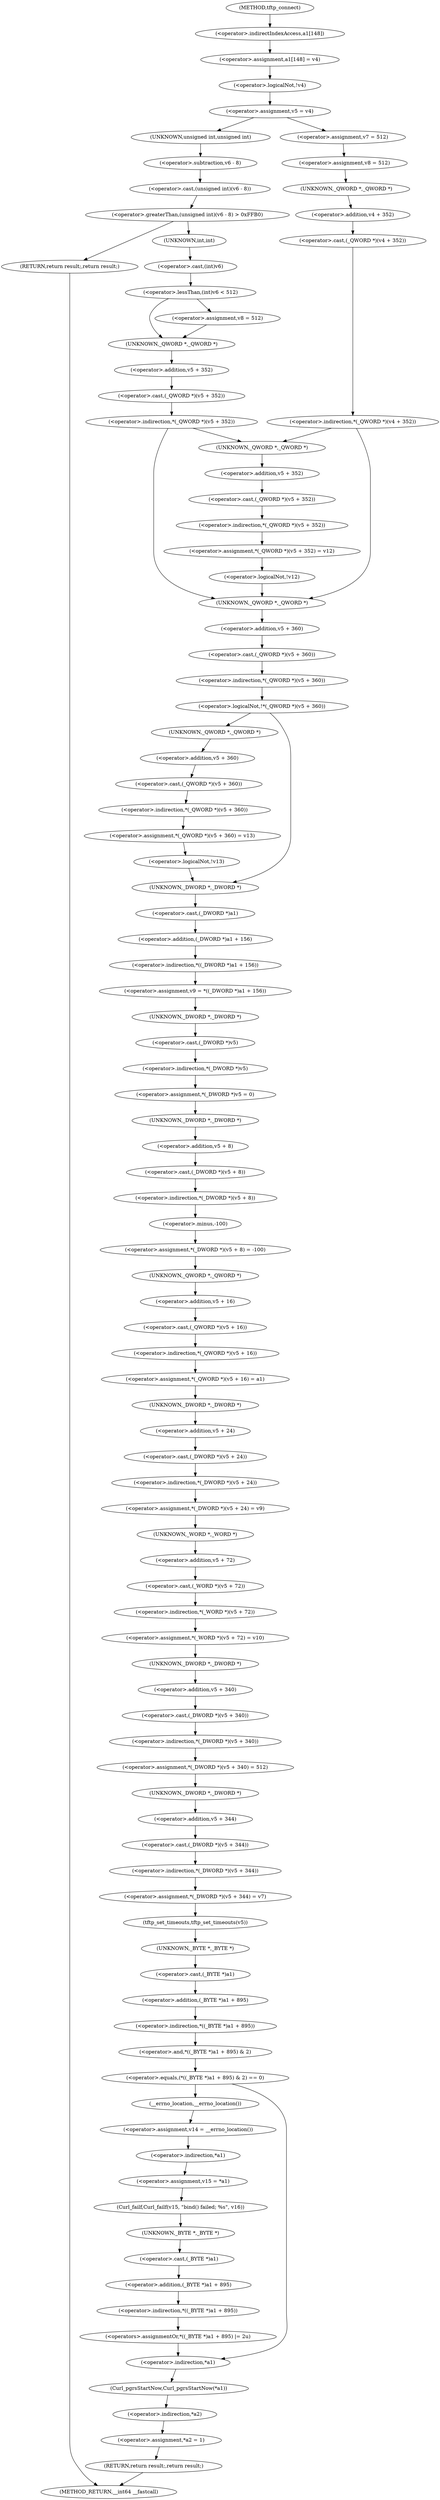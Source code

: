 digraph tftp_connect {  
"1000133" [label = "(<operator>.assignment,a1[148] = v4)" ]
"1000134" [label = "(<operator>.indirectIndexAccess,a1[148])" ]
"1000139" [label = "(<operator>.logicalNot,!v4)" ]
"1000142" [label = "(<operator>.assignment,v5 = v4)" ]
"1000150" [label = "(<operator>.greaterThan,(unsigned int)(v6 - 8) > 0xFFB0)" ]
"1000151" [label = "(<operator>.cast,(unsigned int)(v6 - 8))" ]
"1000152" [label = "(UNKNOWN,unsigned int,unsigned int)" ]
"1000153" [label = "(<operator>.subtraction,v6 - 8)" ]
"1000157" [label = "(RETURN,return result;,return result;)" ]
"1000160" [label = "(<operator>.lessThan,(int)v6 < 512)" ]
"1000161" [label = "(<operator>.cast,(int)v6)" ]
"1000162" [label = "(UNKNOWN,int,int)" ]
"1000165" [label = "(<operator>.assignment,v8 = 512)" ]
"1000170" [label = "(<operator>.indirection,*(_QWORD *)(v5 + 352))" ]
"1000171" [label = "(<operator>.cast,(_QWORD *)(v5 + 352))" ]
"1000172" [label = "(UNKNOWN,_QWORD *,_QWORD *)" ]
"1000173" [label = "(<operator>.addition,v5 + 352)" ]
"1000179" [label = "(<operator>.assignment,v7 = 512)" ]
"1000182" [label = "(<operator>.assignment,v8 = 512)" ]
"1000186" [label = "(<operator>.indirection,*(_QWORD *)(v4 + 352))" ]
"1000187" [label = "(<operator>.cast,(_QWORD *)(v4 + 352))" ]
"1000188" [label = "(UNKNOWN,_QWORD *,_QWORD *)" ]
"1000189" [label = "(<operator>.addition,v4 + 352)" ]
"1000193" [label = "(<operator>.assignment,*(_QWORD *)(v5 + 352) = v12)" ]
"1000194" [label = "(<operator>.indirection,*(_QWORD *)(v5 + 352))" ]
"1000195" [label = "(<operator>.cast,(_QWORD *)(v5 + 352))" ]
"1000196" [label = "(UNKNOWN,_QWORD *,_QWORD *)" ]
"1000197" [label = "(<operator>.addition,v5 + 352)" ]
"1000202" [label = "(<operator>.logicalNot,!v12)" ]
"1000207" [label = "(<operator>.logicalNot,!*(_QWORD *)(v5 + 360))" ]
"1000208" [label = "(<operator>.indirection,*(_QWORD *)(v5 + 360))" ]
"1000209" [label = "(<operator>.cast,(_QWORD *)(v5 + 360))" ]
"1000210" [label = "(UNKNOWN,_QWORD *,_QWORD *)" ]
"1000211" [label = "(<operator>.addition,v5 + 360)" ]
"1000215" [label = "(<operator>.assignment,*(_QWORD *)(v5 + 360) = v13)" ]
"1000216" [label = "(<operator>.indirection,*(_QWORD *)(v5 + 360))" ]
"1000217" [label = "(<operator>.cast,(_QWORD *)(v5 + 360))" ]
"1000218" [label = "(UNKNOWN,_QWORD *,_QWORD *)" ]
"1000219" [label = "(<operator>.addition,v5 + 360)" ]
"1000224" [label = "(<operator>.logicalNot,!v13)" ]
"1000227" [label = "(<operator>.assignment,v9 = *((_DWORD *)a1 + 156))" ]
"1000229" [label = "(<operator>.indirection,*((_DWORD *)a1 + 156))" ]
"1000230" [label = "(<operator>.addition,(_DWORD *)a1 + 156)" ]
"1000231" [label = "(<operator>.cast,(_DWORD *)a1)" ]
"1000232" [label = "(UNKNOWN,_DWORD *,_DWORD *)" ]
"1000235" [label = "(<operator>.assignment,*(_DWORD *)v5 = 0)" ]
"1000236" [label = "(<operator>.indirection,*(_DWORD *)v5)" ]
"1000237" [label = "(<operator>.cast,(_DWORD *)v5)" ]
"1000238" [label = "(UNKNOWN,_DWORD *,_DWORD *)" ]
"1000241" [label = "(<operator>.assignment,*(_DWORD *)(v5 + 8) = -100)" ]
"1000242" [label = "(<operator>.indirection,*(_DWORD *)(v5 + 8))" ]
"1000243" [label = "(<operator>.cast,(_DWORD *)(v5 + 8))" ]
"1000244" [label = "(UNKNOWN,_DWORD *,_DWORD *)" ]
"1000245" [label = "(<operator>.addition,v5 + 8)" ]
"1000248" [label = "(<operator>.minus,-100)" ]
"1000250" [label = "(<operator>.assignment,*(_QWORD *)(v5 + 16) = a1)" ]
"1000251" [label = "(<operator>.indirection,*(_QWORD *)(v5 + 16))" ]
"1000252" [label = "(<operator>.cast,(_QWORD *)(v5 + 16))" ]
"1000253" [label = "(UNKNOWN,_QWORD *,_QWORD *)" ]
"1000254" [label = "(<operator>.addition,v5 + 16)" ]
"1000258" [label = "(<operator>.assignment,*(_DWORD *)(v5 + 24) = v9)" ]
"1000259" [label = "(<operator>.indirection,*(_DWORD *)(v5 + 24))" ]
"1000260" [label = "(<operator>.cast,(_DWORD *)(v5 + 24))" ]
"1000261" [label = "(UNKNOWN,_DWORD *,_DWORD *)" ]
"1000262" [label = "(<operator>.addition,v5 + 24)" ]
"1000266" [label = "(<operator>.assignment,*(_WORD *)(v5 + 72) = v10)" ]
"1000267" [label = "(<operator>.indirection,*(_WORD *)(v5 + 72))" ]
"1000268" [label = "(<operator>.cast,(_WORD *)(v5 + 72))" ]
"1000269" [label = "(UNKNOWN,_WORD *,_WORD *)" ]
"1000270" [label = "(<operator>.addition,v5 + 72)" ]
"1000274" [label = "(<operator>.assignment,*(_DWORD *)(v5 + 340) = 512)" ]
"1000275" [label = "(<operator>.indirection,*(_DWORD *)(v5 + 340))" ]
"1000276" [label = "(<operator>.cast,(_DWORD *)(v5 + 340))" ]
"1000277" [label = "(UNKNOWN,_DWORD *,_DWORD *)" ]
"1000278" [label = "(<operator>.addition,v5 + 340)" ]
"1000282" [label = "(<operator>.assignment,*(_DWORD *)(v5 + 344) = v7)" ]
"1000283" [label = "(<operator>.indirection,*(_DWORD *)(v5 + 344))" ]
"1000284" [label = "(<operator>.cast,(_DWORD *)(v5 + 344))" ]
"1000285" [label = "(UNKNOWN,_DWORD *,_DWORD *)" ]
"1000286" [label = "(<operator>.addition,v5 + 344)" ]
"1000290" [label = "(tftp_set_timeouts,tftp_set_timeouts(v5))" ]
"1000293" [label = "(<operator>.equals,(*((_BYTE *)a1 + 895) & 2) == 0)" ]
"1000294" [label = "(<operator>.and,*((_BYTE *)a1 + 895) & 2)" ]
"1000295" [label = "(<operator>.indirection,*((_BYTE *)a1 + 895))" ]
"1000296" [label = "(<operator>.addition,(_BYTE *)a1 + 895)" ]
"1000297" [label = "(<operator>.cast,(_BYTE *)a1)" ]
"1000298" [label = "(UNKNOWN,_BYTE *,_BYTE *)" ]
"1000305" [label = "(<operator>.assignment,v14 = __errno_location())" ]
"1000307" [label = "(__errno_location,__errno_location())" ]
"1000308" [label = "(<operator>.assignment,v15 = *a1)" ]
"1000310" [label = "(<operator>.indirection,*a1)" ]
"1000312" [label = "(Curl_failf,Curl_failf(v15, \"bind() failed; %s\", v16))" ]
"1000317" [label = "(<operators>.assignmentOr,*((_BYTE *)a1 + 895) |= 2u)" ]
"1000318" [label = "(<operator>.indirection,*((_BYTE *)a1 + 895))" ]
"1000319" [label = "(<operator>.addition,(_BYTE *)a1 + 895)" ]
"1000320" [label = "(<operator>.cast,(_BYTE *)a1)" ]
"1000321" [label = "(UNKNOWN,_BYTE *,_BYTE *)" ]
"1000325" [label = "(Curl_pgrsStartNow,Curl_pgrsStartNow(*a1))" ]
"1000326" [label = "(<operator>.indirection,*a1)" ]
"1000329" [label = "(<operator>.assignment,*a2 = 1)" ]
"1000330" [label = "(<operator>.indirection,*a2)" ]
"1000333" [label = "(RETURN,return result;,return result;)" ]
"1000115" [label = "(METHOD,tftp_connect)" ]
"1000335" [label = "(METHOD_RETURN,__int64 __fastcall)" ]
  "1000133" -> "1000139" 
  "1000134" -> "1000133" 
  "1000139" -> "1000142" 
  "1000142" -> "1000152" 
  "1000142" -> "1000179" 
  "1000150" -> "1000162" 
  "1000150" -> "1000157" 
  "1000151" -> "1000150" 
  "1000152" -> "1000153" 
  "1000153" -> "1000151" 
  "1000157" -> "1000335" 
  "1000160" -> "1000172" 
  "1000160" -> "1000165" 
  "1000161" -> "1000160" 
  "1000162" -> "1000161" 
  "1000165" -> "1000172" 
  "1000170" -> "1000196" 
  "1000170" -> "1000210" 
  "1000171" -> "1000170" 
  "1000172" -> "1000173" 
  "1000173" -> "1000171" 
  "1000179" -> "1000182" 
  "1000182" -> "1000188" 
  "1000186" -> "1000196" 
  "1000186" -> "1000210" 
  "1000187" -> "1000186" 
  "1000188" -> "1000189" 
  "1000189" -> "1000187" 
  "1000193" -> "1000202" 
  "1000194" -> "1000193" 
  "1000195" -> "1000194" 
  "1000196" -> "1000197" 
  "1000197" -> "1000195" 
  "1000202" -> "1000210" 
  "1000207" -> "1000218" 
  "1000207" -> "1000232" 
  "1000208" -> "1000207" 
  "1000209" -> "1000208" 
  "1000210" -> "1000211" 
  "1000211" -> "1000209" 
  "1000215" -> "1000224" 
  "1000216" -> "1000215" 
  "1000217" -> "1000216" 
  "1000218" -> "1000219" 
  "1000219" -> "1000217" 
  "1000224" -> "1000232" 
  "1000227" -> "1000238" 
  "1000229" -> "1000227" 
  "1000230" -> "1000229" 
  "1000231" -> "1000230" 
  "1000232" -> "1000231" 
  "1000235" -> "1000244" 
  "1000236" -> "1000235" 
  "1000237" -> "1000236" 
  "1000238" -> "1000237" 
  "1000241" -> "1000253" 
  "1000242" -> "1000248" 
  "1000243" -> "1000242" 
  "1000244" -> "1000245" 
  "1000245" -> "1000243" 
  "1000248" -> "1000241" 
  "1000250" -> "1000261" 
  "1000251" -> "1000250" 
  "1000252" -> "1000251" 
  "1000253" -> "1000254" 
  "1000254" -> "1000252" 
  "1000258" -> "1000269" 
  "1000259" -> "1000258" 
  "1000260" -> "1000259" 
  "1000261" -> "1000262" 
  "1000262" -> "1000260" 
  "1000266" -> "1000277" 
  "1000267" -> "1000266" 
  "1000268" -> "1000267" 
  "1000269" -> "1000270" 
  "1000270" -> "1000268" 
  "1000274" -> "1000285" 
  "1000275" -> "1000274" 
  "1000276" -> "1000275" 
  "1000277" -> "1000278" 
  "1000278" -> "1000276" 
  "1000282" -> "1000290" 
  "1000283" -> "1000282" 
  "1000284" -> "1000283" 
  "1000285" -> "1000286" 
  "1000286" -> "1000284" 
  "1000290" -> "1000298" 
  "1000293" -> "1000307" 
  "1000293" -> "1000326" 
  "1000294" -> "1000293" 
  "1000295" -> "1000294" 
  "1000296" -> "1000295" 
  "1000297" -> "1000296" 
  "1000298" -> "1000297" 
  "1000305" -> "1000310" 
  "1000307" -> "1000305" 
  "1000308" -> "1000312" 
  "1000310" -> "1000308" 
  "1000312" -> "1000321" 
  "1000317" -> "1000326" 
  "1000318" -> "1000317" 
  "1000319" -> "1000318" 
  "1000320" -> "1000319" 
  "1000321" -> "1000320" 
  "1000325" -> "1000330" 
  "1000326" -> "1000325" 
  "1000329" -> "1000333" 
  "1000330" -> "1000329" 
  "1000333" -> "1000335" 
  "1000115" -> "1000134" 
}

